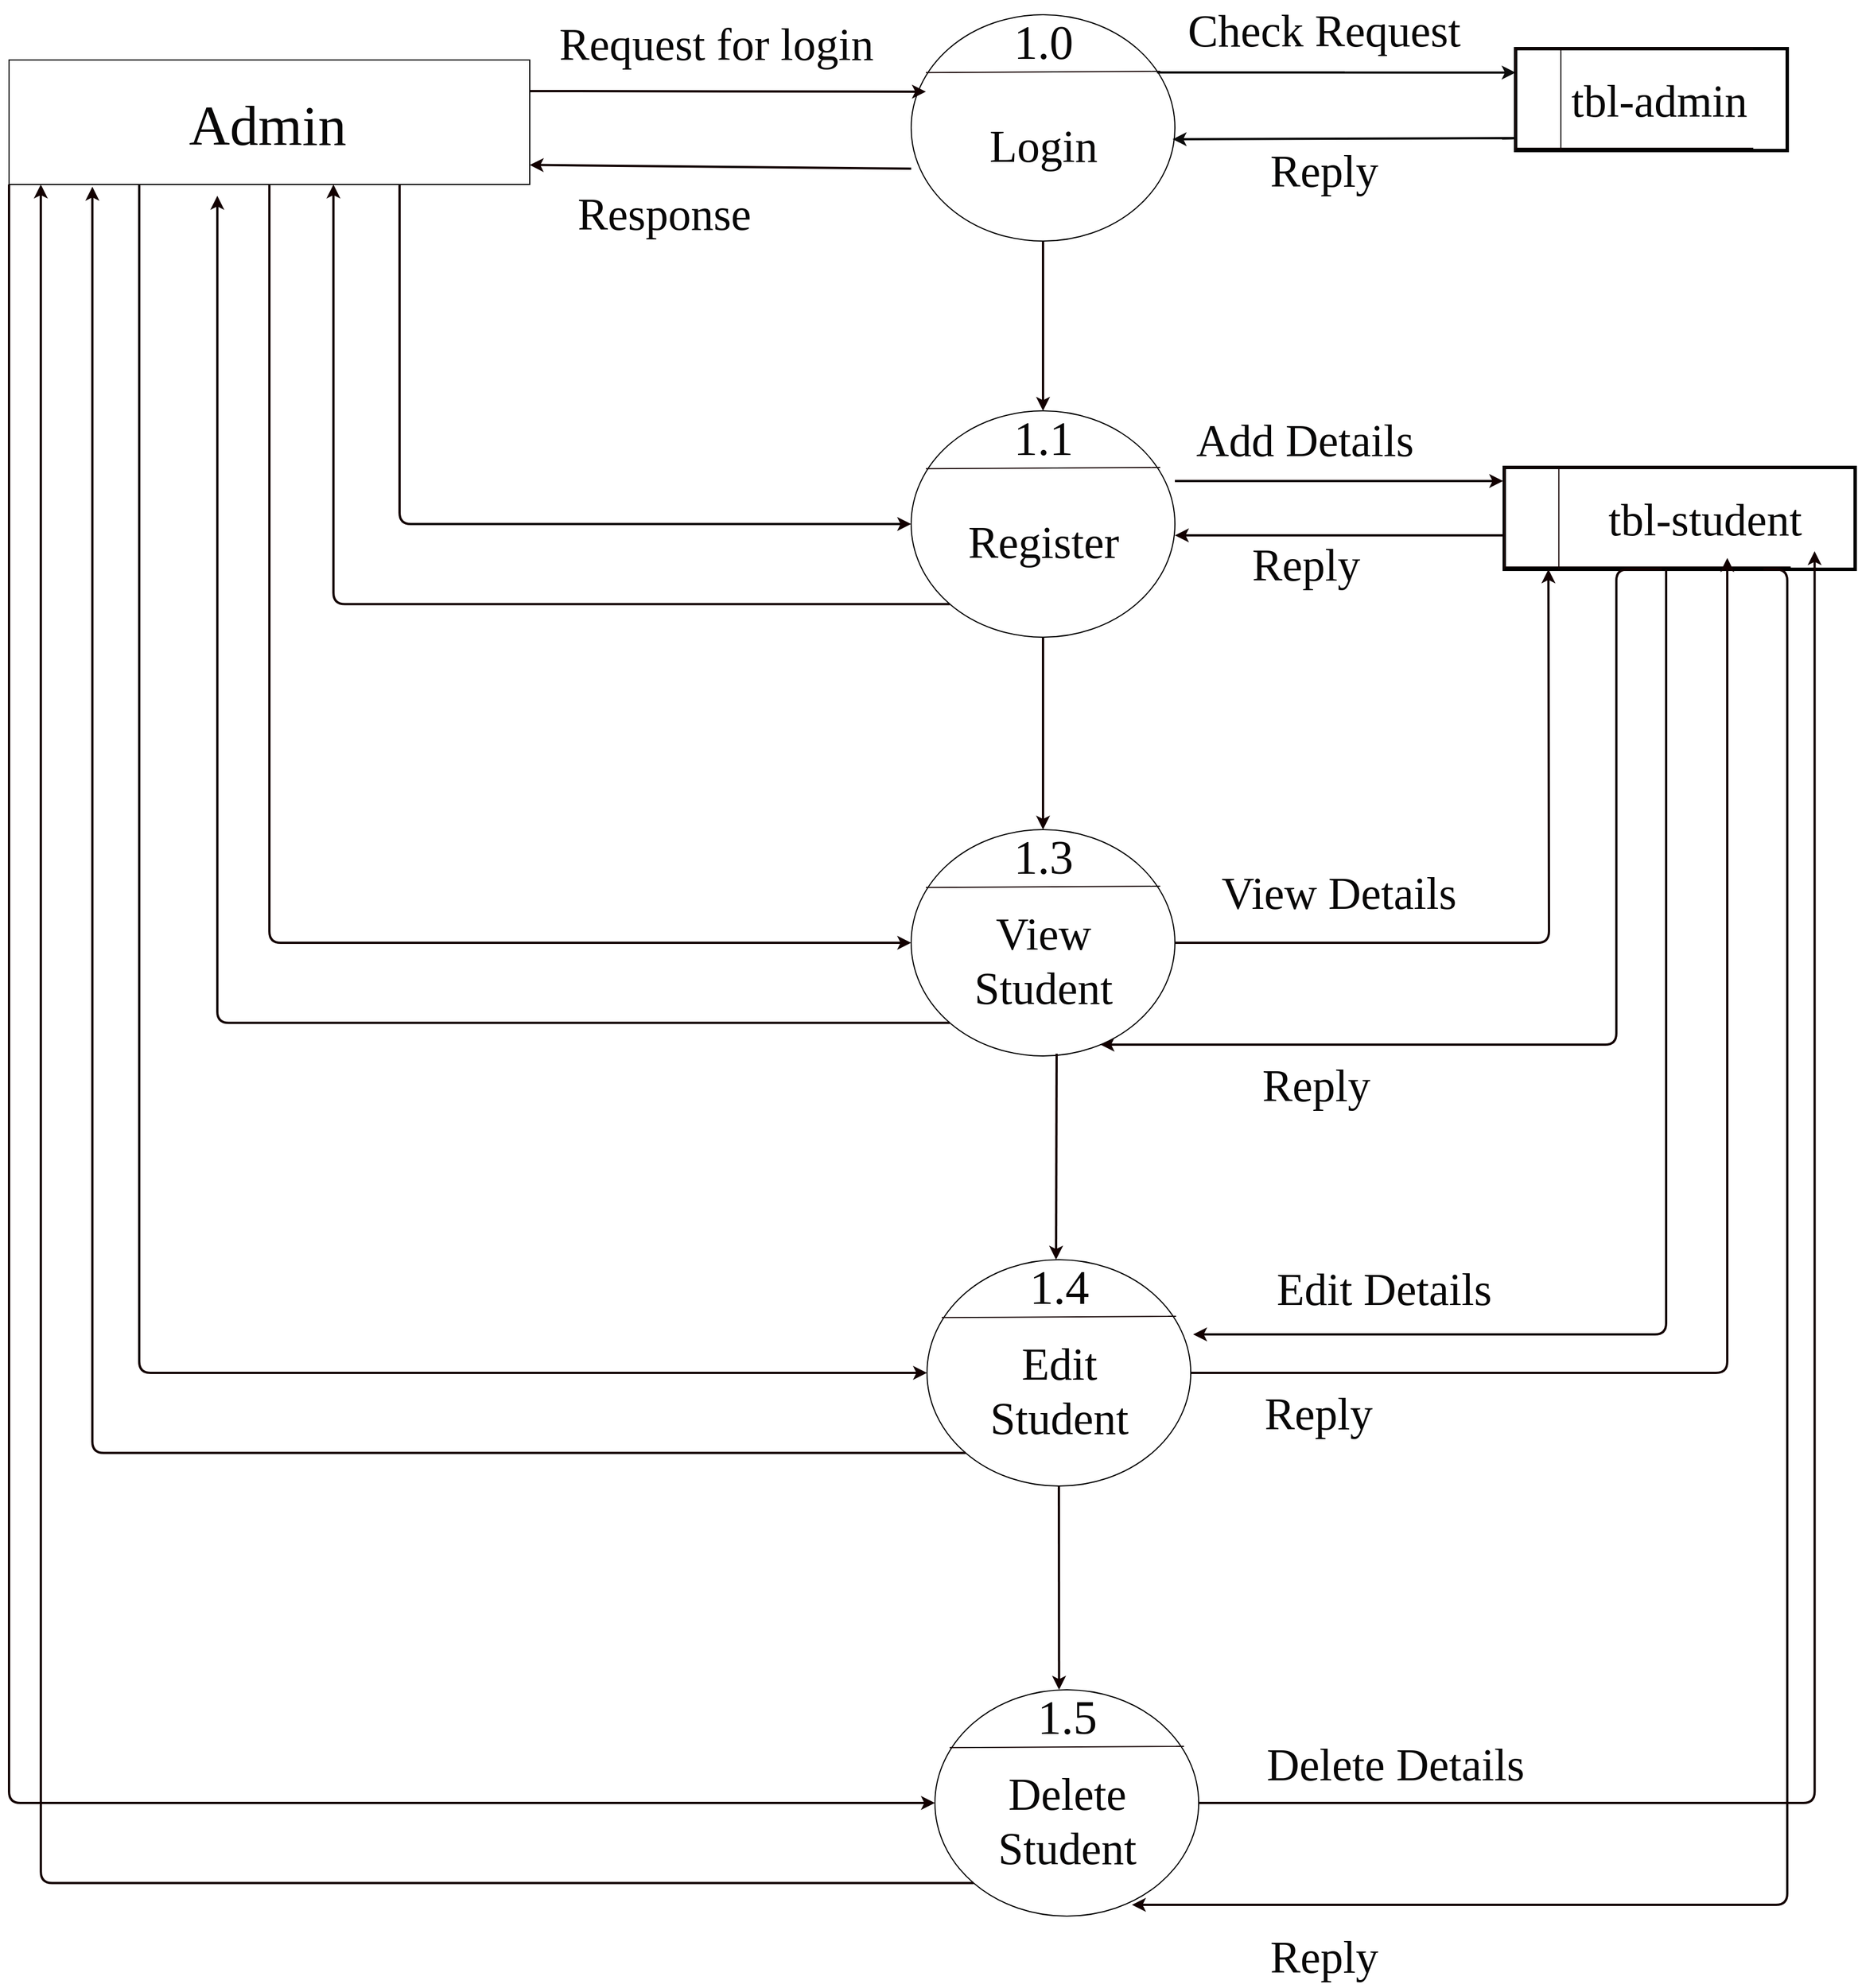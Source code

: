 <mxfile>
    <diagram id="1phqR3J009IpgdhH7zfl" name="Page-1">
        <mxGraphModel dx="1464" dy="-840" grid="1" gridSize="10" guides="1" tooltips="1" connect="1" arrows="1" fold="1" page="1" pageScale="1" pageWidth="827" pageHeight="1169" background="#ffffff" math="0" shadow="0">
            <root>
                <mxCell id="0"/>
                <mxCell id="1" parent="0"/>
                <mxCell id="72" value="&lt;font style=&quot;font-size: 40px;&quot; face=&quot;Times New Roman&quot; color=&quot;#080707&quot;&gt;Request for login&lt;/font&gt;" style="text;strokeColor=none;align=center;fillColor=none;html=1;verticalAlign=middle;whiteSpace=wrap;rounded=0;pointerEvents=0;fontFamily=Helvetica;fontSize=12;fontColor=default;" vertex="1" parent="1">
                    <mxGeometry x="-20" y="1560" width="310" height="52.5" as="geometry"/>
                </mxCell>
                <mxCell id="73" value="&lt;font style=&quot;font-size: 40px;&quot; face=&quot;Times New Roman&quot; color=&quot;#080707&quot;&gt;Response&lt;/font&gt;" style="text;strokeColor=none;align=center;fillColor=none;html=1;verticalAlign=middle;whiteSpace=wrap;rounded=0;pointerEvents=0;fontFamily=Helvetica;fontSize=12;fontColor=default;" vertex="1" parent="1">
                    <mxGeometry x="-66" y="1710" width="310" height="52.5" as="geometry"/>
                </mxCell>
                <mxCell id="74" value="&lt;font style=&quot;font-size: 40px;&quot; face=&quot;Times New Roman&quot; color=&quot;#080707&quot;&gt;Reply&lt;/font&gt;" style="text;strokeColor=none;align=center;fillColor=none;html=1;verticalAlign=middle;whiteSpace=wrap;rounded=0;pointerEvents=0;fontFamily=Helvetica;fontSize=12;fontColor=default;" vertex="1" parent="1">
                    <mxGeometry x="517" y="1672" width="310" height="52.5" as="geometry"/>
                </mxCell>
                <mxCell id="39" value="&lt;font style=&quot;font-size: 40px;&quot; face=&quot;Times New Roman&quot; color=&quot;#080707&quot;&gt;Check Request&lt;/font&gt;" style="text;strokeColor=none;align=center;fillColor=none;html=1;verticalAlign=middle;whiteSpace=wrap;rounded=0;pointerEvents=0;fontFamily=Helvetica;fontSize=12;fontColor=default;" vertex="1" parent="1">
                    <mxGeometry x="517" y="1547.5" width="310" height="52.5" as="geometry"/>
                </mxCell>
                <mxCell id="115" value="" style="group" vertex="1" connectable="0" parent="1">
                    <mxGeometry x="300" y="1560" width="240" height="200" as="geometry"/>
                </mxCell>
                <mxCell id="116" value="" style="ellipse;whiteSpace=wrap;html=1;strokeColor=#000000;fillColor=none;" vertex="1" parent="115">
                    <mxGeometry x="7" width="233" height="200" as="geometry"/>
                </mxCell>
                <mxCell id="117" value="&lt;font style=&quot;font-size: 42px;&quot;&gt;1.0&lt;/font&gt;" style="text;strokeColor=none;align=center;fillColor=none;html=1;verticalAlign=middle;whiteSpace=wrap;rounded=0;pointerEvents=0;fontFamily=Times New Roman;fontSize=40;fontColor=#080707;" vertex="1" parent="115">
                    <mxGeometry x="93.5" y="10" width="60" height="30" as="geometry"/>
                </mxCell>
                <mxCell id="122" style="edgeStyle=none;html=1;exitX=0.057;exitY=0.199;exitDx=0;exitDy=0;entryX=0.914;entryY=0.25;entryDx=0;entryDy=0;strokeColor=#150404;fontFamily=Helvetica;fontSize=12;fontColor=default;endArrow=none;endFill=0;exitPerimeter=0;entryPerimeter=0;" edge="1" parent="115" target="116">
                    <mxGeometry relative="1" as="geometry">
                        <mxPoint x="19.997" y="51.17" as="sourcePoint"/>
                        <mxPoint x="166.13" y="50" as="targetPoint"/>
                        <Array as="points">
                            <mxPoint x="230" y="50"/>
                        </Array>
                    </mxGeometry>
                </mxCell>
                <mxCell id="118" value="&lt;font style=&quot;font-size: 40px;&quot; face=&quot;Times New Roman&quot; color=&quot;#080707&quot;&gt;Login&lt;/font&gt;" style="text;strokeColor=none;align=center;fillColor=none;html=1;verticalAlign=middle;whiteSpace=wrap;rounded=0;pointerEvents=0;fontFamily=Helvetica;fontSize=12;fontColor=default;" vertex="1" parent="115">
                    <mxGeometry x="33.5" y="90" width="180" height="52.5" as="geometry"/>
                </mxCell>
                <mxCell id="129" value="" style="group" vertex="1" connectable="0" parent="1">
                    <mxGeometry x="300" y="1910" width="240" height="200" as="geometry"/>
                </mxCell>
                <mxCell id="130" value="" style="ellipse;whiteSpace=wrap;html=1;strokeColor=#000000;fillColor=none;" vertex="1" parent="129">
                    <mxGeometry x="7" width="233" height="200" as="geometry"/>
                </mxCell>
                <mxCell id="131" value="&lt;font style=&quot;font-size: 42px;&quot;&gt;1.1&lt;/font&gt;" style="text;strokeColor=none;align=center;fillColor=none;html=1;verticalAlign=middle;whiteSpace=wrap;rounded=0;pointerEvents=0;fontFamily=Times New Roman;fontSize=40;fontColor=#080707;" vertex="1" parent="129">
                    <mxGeometry x="93.5" y="10" width="60" height="30" as="geometry"/>
                </mxCell>
                <mxCell id="132" style="edgeStyle=none;html=1;exitX=0.057;exitY=0.199;exitDx=0;exitDy=0;entryX=0.914;entryY=0.25;entryDx=0;entryDy=0;strokeColor=#150404;fontFamily=Helvetica;fontSize=12;fontColor=default;endArrow=none;endFill=0;exitPerimeter=0;entryPerimeter=0;" edge="1" parent="129" target="130">
                    <mxGeometry relative="1" as="geometry">
                        <mxPoint x="19.997" y="51.17" as="sourcePoint"/>
                        <mxPoint x="166.13" y="50" as="targetPoint"/>
                        <Array as="points">
                            <mxPoint x="230" y="50"/>
                        </Array>
                    </mxGeometry>
                </mxCell>
                <mxCell id="134" value="&lt;font style=&quot;font-size: 40px;&quot; face=&quot;Times New Roman&quot; color=&quot;#080707&quot;&gt;Register&lt;/font&gt;" style="text;strokeColor=none;align=center;fillColor=none;html=1;verticalAlign=middle;whiteSpace=wrap;rounded=0;pointerEvents=0;fontFamily=Helvetica;fontSize=12;fontColor=default;" vertex="1" parent="129">
                    <mxGeometry x="33.5" y="90" width="180" height="52.5" as="geometry"/>
                </mxCell>
                <mxCell id="135" value="" style="group" vertex="1" connectable="0" parent="1">
                    <mxGeometry x="300" y="2280" width="240" height="200" as="geometry"/>
                </mxCell>
                <mxCell id="136" value="" style="ellipse;whiteSpace=wrap;html=1;strokeColor=#000000;fillColor=none;" vertex="1" parent="135">
                    <mxGeometry x="7" width="233" height="200" as="geometry"/>
                </mxCell>
                <mxCell id="137" value="&lt;font style=&quot;font-size: 42px;&quot;&gt;1.3&lt;/font&gt;" style="text;strokeColor=none;align=center;fillColor=none;html=1;verticalAlign=middle;whiteSpace=wrap;rounded=0;pointerEvents=0;fontFamily=Times New Roman;fontSize=40;fontColor=#080707;" vertex="1" parent="135">
                    <mxGeometry x="93.5" y="10" width="60" height="30" as="geometry"/>
                </mxCell>
                <mxCell id="138" style="edgeStyle=none;html=1;exitX=0.057;exitY=0.199;exitDx=0;exitDy=0;entryX=0.914;entryY=0.25;entryDx=0;entryDy=0;strokeColor=#150404;fontFamily=Helvetica;fontSize=12;fontColor=default;endArrow=none;endFill=0;exitPerimeter=0;entryPerimeter=0;" edge="1" parent="135" target="136">
                    <mxGeometry relative="1" as="geometry">
                        <mxPoint x="19.997" y="51.17" as="sourcePoint"/>
                        <mxPoint x="166.13" y="50" as="targetPoint"/>
                        <Array as="points">
                            <mxPoint x="230" y="50"/>
                        </Array>
                    </mxGeometry>
                </mxCell>
                <mxCell id="140" value="&lt;font style=&quot;font-size: 40px;&quot; face=&quot;Times New Roman&quot; color=&quot;#080707&quot;&gt;View Student&lt;/font&gt;" style="text;strokeColor=none;align=center;fillColor=none;html=1;verticalAlign=middle;whiteSpace=wrap;rounded=0;pointerEvents=0;fontFamily=Helvetica;fontSize=12;fontColor=default;" vertex="1" parent="135">
                    <mxGeometry x="33.5" y="90" width="180" height="52.5" as="geometry"/>
                </mxCell>
                <mxCell id="141" value="" style="group" vertex="1" connectable="0" parent="1">
                    <mxGeometry x="314" y="2660" width="240" height="200" as="geometry"/>
                </mxCell>
                <mxCell id="142" value="" style="ellipse;whiteSpace=wrap;html=1;strokeColor=#000000;fillColor=none;" vertex="1" parent="141">
                    <mxGeometry x="7" width="233" height="200" as="geometry"/>
                </mxCell>
                <mxCell id="143" value="&lt;font style=&quot;font-size: 42px;&quot;&gt;1.4&lt;/font&gt;" style="text;strokeColor=none;align=center;fillColor=none;html=1;verticalAlign=middle;whiteSpace=wrap;rounded=0;pointerEvents=0;fontFamily=Times New Roman;fontSize=40;fontColor=#080707;" vertex="1" parent="141">
                    <mxGeometry x="93.5" y="10" width="60" height="30" as="geometry"/>
                </mxCell>
                <mxCell id="144" style="edgeStyle=none;html=1;exitX=0.057;exitY=0.199;exitDx=0;exitDy=0;entryX=0.914;entryY=0.25;entryDx=0;entryDy=0;strokeColor=#150404;fontFamily=Helvetica;fontSize=12;fontColor=default;endArrow=none;endFill=0;exitPerimeter=0;entryPerimeter=0;" edge="1" parent="141" target="142">
                    <mxGeometry relative="1" as="geometry">
                        <mxPoint x="19.997" y="51.17" as="sourcePoint"/>
                        <mxPoint x="166.13" y="50" as="targetPoint"/>
                        <Array as="points">
                            <mxPoint x="230" y="50"/>
                        </Array>
                    </mxGeometry>
                </mxCell>
                <mxCell id="146" value="&lt;font style=&quot;font-size: 40px;&quot; face=&quot;Times New Roman&quot; color=&quot;#080707&quot;&gt;Edit Student&lt;/font&gt;" style="text;strokeColor=none;align=center;fillColor=none;html=1;verticalAlign=middle;whiteSpace=wrap;rounded=0;pointerEvents=0;fontFamily=Helvetica;fontSize=12;fontColor=default;" vertex="1" parent="141">
                    <mxGeometry x="33.5" y="90" width="180" height="52.5" as="geometry"/>
                </mxCell>
                <mxCell id="147" value="" style="group" vertex="1" connectable="0" parent="1">
                    <mxGeometry x="321" y="3040" width="240" height="200" as="geometry"/>
                </mxCell>
                <mxCell id="148" value="" style="ellipse;whiteSpace=wrap;html=1;strokeColor=#000000;fillColor=none;" vertex="1" parent="147">
                    <mxGeometry x="7" width="233" height="200" as="geometry"/>
                </mxCell>
                <mxCell id="149" value="&lt;font style=&quot;font-size: 42px;&quot;&gt;1.5&lt;/font&gt;" style="text;strokeColor=none;align=center;fillColor=none;html=1;verticalAlign=middle;whiteSpace=wrap;rounded=0;pointerEvents=0;fontFamily=Times New Roman;fontSize=40;fontColor=#080707;" vertex="1" parent="147">
                    <mxGeometry x="93.5" y="10" width="60" height="30" as="geometry"/>
                </mxCell>
                <mxCell id="150" style="edgeStyle=none;html=1;exitX=0.057;exitY=0.199;exitDx=0;exitDy=0;entryX=0.914;entryY=0.25;entryDx=0;entryDy=0;strokeColor=#150404;fontFamily=Helvetica;fontSize=12;fontColor=default;endArrow=none;endFill=0;exitPerimeter=0;entryPerimeter=0;" edge="1" parent="147" target="148">
                    <mxGeometry relative="1" as="geometry">
                        <mxPoint x="19.997" y="51.17" as="sourcePoint"/>
                        <mxPoint x="166.13" y="50" as="targetPoint"/>
                        <Array as="points">
                            <mxPoint x="230" y="50"/>
                        </Array>
                    </mxGeometry>
                </mxCell>
                <mxCell id="152" value="&lt;font style=&quot;font-size: 40px;&quot; face=&quot;Times New Roman&quot; color=&quot;#080707&quot;&gt;Delete Student&lt;/font&gt;" style="text;strokeColor=none;align=center;fillColor=none;html=1;verticalAlign=middle;whiteSpace=wrap;rounded=0;pointerEvents=0;fontFamily=Helvetica;fontSize=12;fontColor=default;" vertex="1" parent="147">
                    <mxGeometry x="33.5" y="90" width="180" height="52.5" as="geometry"/>
                </mxCell>
                <mxCell id="161" value="" style="group" vertex="1" connectable="0" parent="1">
                    <mxGeometry x="-490" y="1600" width="460" height="110" as="geometry"/>
                </mxCell>
                <mxCell id="159" value="&lt;font style=&quot;font-size: 50px;&quot; face=&quot;Times New Roman&quot; color=&quot;#080707&quot;&gt;Admin&lt;/font&gt;" style="text;strokeColor=none;align=center;fillColor=none;html=1;verticalAlign=middle;whiteSpace=wrap;rounded=0;pointerEvents=0;fontFamily=Helvetica;fontSize=12;fontColor=default;" vertex="1" parent="161">
                    <mxGeometry x="97.257" y="28.75" width="262.857" height="56.25" as="geometry"/>
                </mxCell>
                <mxCell id="160" value="" style="whiteSpace=wrap;html=1;fillColor=none;strokeColor=#000000;strokeWidth=1;" vertex="1" parent="161">
                    <mxGeometry width="460" height="110" as="geometry"/>
                </mxCell>
                <mxCell id="162" style="edgeStyle=none;html=1;exitX=1;exitY=0.25;exitDx=0;exitDy=0;fontSize=50;strokeColor=#130101;strokeWidth=2;" edge="1" parent="1" source="160">
                    <mxGeometry relative="1" as="geometry">
                        <mxPoint x="320" y="1628" as="targetPoint"/>
                    </mxGeometry>
                </mxCell>
                <mxCell id="163" style="edgeStyle=none;html=1;exitX=0;exitY=0.5;exitDx=0;exitDy=0;strokeColor=#130101;strokeWidth=2;fontSize=50;" edge="1" parent="1">
                    <mxGeometry relative="1" as="geometry">
                        <mxPoint x="307" y="1696" as="sourcePoint"/>
                        <mxPoint x="-30" y="1692.709" as="targetPoint"/>
                    </mxGeometry>
                </mxCell>
                <mxCell id="164" value="" style="group;fillColor=none;strokeColor=none;" vertex="1" connectable="0" parent="1">
                    <mxGeometry x="690" y="1590" width="391" height="90" as="geometry"/>
                </mxCell>
                <mxCell id="165" value="" style="group;strokeWidth=3;strokeColor=default;fillColor=none;" vertex="1" connectable="0" parent="164">
                    <mxGeometry x="151" width="240" height="90" as="geometry"/>
                </mxCell>
                <mxCell id="166" value="" style="edgeStyle=none;orthogonalLoop=1;jettySize=auto;html=1;fontFamily=Helvetica;fontSize=12;fontColor=default;strokeColor=#150404;endArrow=none;endFill=0;" edge="1" parent="165">
                    <mxGeometry width="80" relative="1" as="geometry">
                        <mxPoint as="sourcePoint"/>
                        <mxPoint x="210.0" as="targetPoint"/>
                        <Array as="points"/>
                    </mxGeometry>
                </mxCell>
                <mxCell id="167" value="" style="edgeStyle=none;orthogonalLoop=1;jettySize=auto;html=1;fontFamily=Helvetica;fontSize=12;fontColor=default;strokeColor=#150404;endArrow=none;endFill=0;" edge="1" parent="165">
                    <mxGeometry width="80" relative="1" as="geometry">
                        <mxPoint y="88.02" as="sourcePoint"/>
                        <mxPoint x="210.0" y="88.02" as="targetPoint"/>
                        <Array as="points"/>
                    </mxGeometry>
                </mxCell>
                <mxCell id="168" value="" style="edgeStyle=none;orthogonalLoop=1;jettySize=auto;html=1;fontFamily=Helvetica;fontSize=12;fontColor=default;strokeColor=#150404;endArrow=none;endFill=0;" edge="1" parent="165">
                    <mxGeometry width="80" relative="1" as="geometry">
                        <mxPoint as="sourcePoint"/>
                        <mxPoint y="90" as="targetPoint"/>
                        <Array as="points"/>
                    </mxGeometry>
                </mxCell>
                <mxCell id="169" value="" style="edgeStyle=none;orthogonalLoop=1;jettySize=auto;html=1;strokeColor=#150404;fontFamily=Helvetica;fontSize=12;fontColor=default;endArrow=none;endFill=0;" edge="1" parent="165">
                    <mxGeometry width="80" relative="1" as="geometry">
                        <mxPoint x="40" as="sourcePoint"/>
                        <mxPoint x="40" y="90" as="targetPoint"/>
                        <Array as="points"/>
                    </mxGeometry>
                </mxCell>
                <mxCell id="170" value="&lt;font style=&quot;font-size: 40px;&quot; face=&quot;Times New Roman&quot; color=&quot;#080707&quot;&gt;tbl-admin&lt;/font&gt;" style="text;strokeColor=none;align=center;fillColor=none;html=1;verticalAlign=middle;whiteSpace=wrap;rounded=0;pointerEvents=0;fontFamily=Helvetica;fontSize=12;fontColor=default;" vertex="1" parent="165">
                    <mxGeometry x="37" y="20" width="180" height="52.5" as="geometry"/>
                </mxCell>
                <mxCell id="171" style="edgeStyle=none;html=1;exitX=1;exitY=0.5;exitDx=0;exitDy=0;strokeColor=#0d0d0d;strokeWidth=2;fontFamily=Times New Roman;fontSize=26;fontColor=#080707;startArrow=none;startFill=0;endArrow=classic;endFill=1;" edge="1" parent="164">
                    <mxGeometry relative="1" as="geometry">
                        <mxPoint x="151" y="21.105" as="targetPoint"/>
                        <mxPoint y="21" as="sourcePoint"/>
                        <Array as="points">
                            <mxPoint x="-170" y="21"/>
                        </Array>
                    </mxGeometry>
                </mxCell>
                <mxCell id="172" style="edgeStyle=none;html=1;exitX=0;exitY=0.75;exitDx=0;exitDy=0;entryX=1;entryY=0.5;entryDx=0;entryDy=0;strokeColor=#0d0d0d;strokeWidth=2;fontFamily=Times New Roman;fontSize=26;fontColor=#080707;startArrow=none;startFill=0;endArrow=classic;endFill=1;" edge="1" parent="164">
                    <mxGeometry relative="1" as="geometry">
                        <mxPoint x="139.04" y="79.375" as="sourcePoint"/>
                        <mxPoint x="-152" y="80" as="targetPoint"/>
                        <Array as="points">
                            <mxPoint x="155.04" y="79"/>
                        </Array>
                    </mxGeometry>
                </mxCell>
                <mxCell id="174" style="edgeStyle=none;html=1;exitX=0.5;exitY=1;exitDx=0;exitDy=0;entryX=0.5;entryY=0;entryDx=0;entryDy=0;strokeColor=#130101;strokeWidth=2;fontSize=50;" edge="1" parent="1" source="116" target="130">
                    <mxGeometry relative="1" as="geometry"/>
                </mxCell>
                <mxCell id="175" style="edgeStyle=none;html=1;exitX=0.5;exitY=1;exitDx=0;exitDy=0;entryX=0.5;entryY=0;entryDx=0;entryDy=0;strokeColor=#130101;strokeWidth=2;fontSize=50;" edge="1" parent="1" source="130" target="136">
                    <mxGeometry relative="1" as="geometry"/>
                </mxCell>
                <mxCell id="178" style="edgeStyle=none;html=1;exitX=0.5;exitY=1;exitDx=0;exitDy=0;strokeColor=#130101;strokeWidth=2;fontSize=50;" edge="1" parent="1">
                    <mxGeometry relative="1" as="geometry">
                        <mxPoint x="435.5" y="2478" as="sourcePoint"/>
                        <mxPoint x="435" y="2660" as="targetPoint"/>
                    </mxGeometry>
                </mxCell>
                <mxCell id="179" style="edgeStyle=none;html=1;exitX=0.5;exitY=1;exitDx=0;exitDy=0;strokeColor=#130101;strokeWidth=2;fontSize=50;" edge="1" parent="1" source="142">
                    <mxGeometry relative="1" as="geometry">
                        <mxPoint x="437.667" y="3040" as="targetPoint"/>
                    </mxGeometry>
                </mxCell>
                <mxCell id="181" style="edgeStyle=orthogonalEdgeStyle;html=1;exitX=0.75;exitY=1;exitDx=0;exitDy=0;entryX=0;entryY=0.5;entryDx=0;entryDy=0;strokeColor=#130101;strokeWidth=2;fontSize=50;" edge="1" parent="1" source="160" target="130">
                    <mxGeometry relative="1" as="geometry"/>
                </mxCell>
                <mxCell id="182" style="edgeStyle=orthogonalEdgeStyle;html=1;exitX=0;exitY=1;exitDx=0;exitDy=0;entryX=0.623;entryY=1;entryDx=0;entryDy=0;entryPerimeter=0;strokeColor=#130101;strokeWidth=2;fontSize=50;" edge="1" parent="1" source="130" target="160">
                    <mxGeometry relative="1" as="geometry"/>
                </mxCell>
                <mxCell id="183" style="edgeStyle=orthogonalEdgeStyle;html=1;exitX=0.5;exitY=1;exitDx=0;exitDy=0;entryX=0;entryY=0.5;entryDx=0;entryDy=0;strokeColor=#130101;strokeWidth=2;fontSize=50;" edge="1" parent="1" source="160" target="136">
                    <mxGeometry relative="1" as="geometry"/>
                </mxCell>
                <mxCell id="184" style="edgeStyle=orthogonalEdgeStyle;html=1;exitX=0;exitY=1;exitDx=0;exitDy=0;entryX=0.4;entryY=1.091;entryDx=0;entryDy=0;entryPerimeter=0;strokeColor=#130101;strokeWidth=2;fontSize=50;" edge="1" parent="1" source="136" target="160">
                    <mxGeometry relative="1" as="geometry"/>
                </mxCell>
                <mxCell id="185" style="edgeStyle=orthogonalEdgeStyle;html=1;exitX=0.25;exitY=1;exitDx=0;exitDy=0;entryX=0;entryY=0.5;entryDx=0;entryDy=0;strokeColor=#130101;strokeWidth=2;fontSize=50;" edge="1" parent="1" source="160" target="142">
                    <mxGeometry relative="1" as="geometry"/>
                </mxCell>
                <mxCell id="186" style="edgeStyle=orthogonalEdgeStyle;html=1;exitX=0;exitY=1;exitDx=0;exitDy=0;entryX=0.16;entryY=1.018;entryDx=0;entryDy=0;entryPerimeter=0;strokeColor=#130101;strokeWidth=2;fontSize=50;" edge="1" parent="1" source="142" target="160">
                    <mxGeometry relative="1" as="geometry"/>
                </mxCell>
                <mxCell id="189" style="edgeStyle=orthogonalEdgeStyle;html=1;exitX=0;exitY=1;exitDx=0;exitDy=0;entryX=0;entryY=0.5;entryDx=0;entryDy=0;strokeColor=#130101;strokeWidth=2;fontSize=50;" edge="1" parent="1" source="160" target="148">
                    <mxGeometry relative="1" as="geometry"/>
                </mxCell>
                <mxCell id="190" style="edgeStyle=orthogonalEdgeStyle;html=1;exitX=0;exitY=1;exitDx=0;exitDy=0;entryX=0.061;entryY=1;entryDx=0;entryDy=0;entryPerimeter=0;strokeColor=#130101;strokeWidth=2;fontSize=50;" edge="1" parent="1" source="148" target="160">
                    <mxGeometry relative="1" as="geometry"/>
                </mxCell>
                <mxCell id="193" value="" style="group" vertex="1" connectable="0" parent="1">
                    <mxGeometry x="651" y="1960" width="490" height="112.5" as="geometry"/>
                </mxCell>
                <mxCell id="194" value="" style="group;strokeWidth=3;strokeColor=default;fillColor=none;" vertex="1" connectable="0" parent="193">
                    <mxGeometry x="180" width="310" height="90" as="geometry"/>
                </mxCell>
                <mxCell id="195" value="" style="edgeStyle=none;orthogonalLoop=1;jettySize=auto;html=1;fontFamily=Helvetica;fontSize=12;fontColor=default;strokeColor=#150404;endArrow=none;endFill=0;" edge="1" parent="194">
                    <mxGeometry width="80" relative="1" as="geometry">
                        <mxPoint as="sourcePoint"/>
                        <mxPoint x="253.074" as="targetPoint"/>
                        <Array as="points"/>
                    </mxGeometry>
                </mxCell>
                <mxCell id="196" value="" style="edgeStyle=none;orthogonalLoop=1;jettySize=auto;html=1;fontFamily=Helvetica;fontSize=12;fontColor=default;strokeColor=#150404;endArrow=none;endFill=0;" edge="1" parent="194">
                    <mxGeometry width="80" relative="1" as="geometry">
                        <mxPoint y="88.02" as="sourcePoint"/>
                        <mxPoint x="253.074" y="88.02" as="targetPoint"/>
                        <Array as="points"/>
                    </mxGeometry>
                </mxCell>
                <mxCell id="197" value="" style="edgeStyle=none;orthogonalLoop=1;jettySize=auto;html=1;fontFamily=Helvetica;fontSize=12;fontColor=default;strokeColor=#150404;endArrow=none;endFill=0;" edge="1" parent="194">
                    <mxGeometry width="80" relative="1" as="geometry">
                        <mxPoint as="sourcePoint"/>
                        <mxPoint y="90" as="targetPoint"/>
                        <Array as="points"/>
                    </mxGeometry>
                </mxCell>
                <mxCell id="198" value="" style="edgeStyle=none;orthogonalLoop=1;jettySize=auto;html=1;strokeColor=#150404;fontFamily=Helvetica;fontSize=12;fontColor=default;endArrow=none;endFill=0;" edge="1" parent="194">
                    <mxGeometry width="80" relative="1" as="geometry">
                        <mxPoint x="48.205" as="sourcePoint"/>
                        <mxPoint x="48.205" y="90" as="targetPoint"/>
                        <Array as="points"/>
                    </mxGeometry>
                </mxCell>
                <mxCell id="199" value="&lt;font style=&quot;font-size: 40px;&quot; face=&quot;Times New Roman&quot; color=&quot;#080707&quot;&gt;tbl-student&lt;/font&gt;" style="text;strokeColor=none;align=center;fillColor=none;html=1;verticalAlign=middle;whiteSpace=wrap;rounded=0;pointerEvents=0;fontFamily=Helvetica;fontSize=12;fontColor=default;" vertex="1" parent="194">
                    <mxGeometry x="44.59" y="20" width="265.41" height="52.5" as="geometry"/>
                </mxCell>
                <mxCell id="75" value="&lt;font style=&quot;font-size: 40px;&quot; face=&quot;Times New Roman&quot; color=&quot;#080707&quot;&gt;Reply&lt;/font&gt;" style="text;strokeColor=none;align=center;fillColor=none;html=1;verticalAlign=middle;whiteSpace=wrap;rounded=0;pointerEvents=0;fontFamily=Helvetica;fontSize=12;fontColor=default;" vertex="1" parent="193">
                    <mxGeometry x="-150" y="60" width="310" height="52.5" as="geometry"/>
                </mxCell>
                <mxCell id="202" value="&lt;font style=&quot;font-size: 40px;&quot; face=&quot;Times New Roman&quot; color=&quot;#080707&quot;&gt;Add Details&lt;/font&gt;" style="text;strokeColor=none;align=center;fillColor=none;html=1;verticalAlign=middle;whiteSpace=wrap;rounded=0;pointerEvents=0;fontFamily=Helvetica;fontSize=12;fontColor=default;" vertex="1" parent="1">
                    <mxGeometry x="500" y="1910" width="310" height="52.5" as="geometry"/>
                </mxCell>
                <mxCell id="205" style="edgeStyle=orthogonalEdgeStyle;html=1;exitX=1;exitY=0.5;exitDx=0;exitDy=0;strokeColor=#130101;strokeWidth=2;fontSize=50;" edge="1" parent="1">
                    <mxGeometry relative="1" as="geometry">
                        <mxPoint x="830.0" y="1972" as="targetPoint"/>
                        <mxPoint x="540.0" y="1972" as="sourcePoint"/>
                    </mxGeometry>
                </mxCell>
                <mxCell id="206" style="edgeStyle=orthogonalEdgeStyle;html=1;strokeColor=#130101;strokeWidth=2;fontSize=50;" edge="1" parent="1">
                    <mxGeometry relative="1" as="geometry">
                        <mxPoint x="540" y="2020" as="targetPoint"/>
                        <mxPoint x="830" y="2020" as="sourcePoint"/>
                    </mxGeometry>
                </mxCell>
                <mxCell id="207" style="edgeStyle=orthogonalEdgeStyle;html=1;exitX=1;exitY=0.5;exitDx=0;exitDy=0;strokeColor=#130101;strokeWidth=2;fontSize=50;" edge="1" parent="1" source="136">
                    <mxGeometry relative="1" as="geometry">
                        <mxPoint x="870.0" y="2050" as="targetPoint"/>
                    </mxGeometry>
                </mxCell>
                <mxCell id="211" style="edgeStyle=orthogonalEdgeStyle;html=1;strokeColor=#130101;strokeWidth=2;fontSize=50;" edge="1" parent="1" target="136">
                    <mxGeometry relative="1" as="geometry">
                        <mxPoint x="530" y="2480" as="targetPoint"/>
                        <mxPoint x="970" y="2050" as="sourcePoint"/>
                        <Array as="points">
                            <mxPoint x="930" y="2050"/>
                            <mxPoint x="930" y="2470"/>
                        </Array>
                    </mxGeometry>
                </mxCell>
                <mxCell id="212" style="edgeStyle=orthogonalEdgeStyle;html=1;exitX=1;exitY=0.5;exitDx=0;exitDy=0;strokeColor=#130101;strokeWidth=2;fontSize=50;" edge="1" parent="1" source="142">
                    <mxGeometry relative="1" as="geometry">
                        <mxPoint x="1028" y="2040" as="targetPoint"/>
                        <Array as="points">
                            <mxPoint x="1028" y="2760"/>
                        </Array>
                    </mxGeometry>
                </mxCell>
                <mxCell id="213" style="edgeStyle=orthogonalEdgeStyle;html=1;entryX=1.009;entryY=0.33;entryDx=0;entryDy=0;entryPerimeter=0;strokeColor=#130101;strokeWidth=2;fontSize=50;" edge="1" parent="1" target="142">
                    <mxGeometry relative="1" as="geometry">
                        <mxPoint x="974" y="2050" as="sourcePoint"/>
                        <Array as="points">
                            <mxPoint x="974" y="2726"/>
                        </Array>
                    </mxGeometry>
                </mxCell>
                <mxCell id="214" style="edgeStyle=orthogonalEdgeStyle;html=1;exitX=1;exitY=0.5;exitDx=0;exitDy=0;entryX=0.865;entryY=1.029;entryDx=0;entryDy=0;entryPerimeter=0;strokeColor=#130101;strokeWidth=2;fontSize=50;" edge="1" parent="1" source="148" target="199">
                    <mxGeometry relative="1" as="geometry"/>
                </mxCell>
                <mxCell id="215" style="edgeStyle=orthogonalEdgeStyle;html=1;entryX=0.747;entryY=0.95;entryDx=0;entryDy=0;entryPerimeter=0;strokeColor=#130101;strokeWidth=2;fontSize=50;" edge="1" parent="1" target="148">
                    <mxGeometry relative="1" as="geometry">
                        <mxPoint x="1060" y="2050" as="sourcePoint"/>
                        <Array as="points">
                            <mxPoint x="1081" y="3230"/>
                        </Array>
                    </mxGeometry>
                </mxCell>
                <mxCell id="218" value="&lt;font style=&quot;font-size: 40px;&quot; face=&quot;Times New Roman&quot; color=&quot;#080707&quot;&gt;Reply&lt;/font&gt;" style="text;strokeColor=none;align=center;fillColor=none;html=1;verticalAlign=middle;whiteSpace=wrap;rounded=0;pointerEvents=0;fontFamily=Helvetica;fontSize=12;fontColor=default;" vertex="1" parent="1">
                    <mxGeometry x="510" y="2480" width="310" height="52.5" as="geometry"/>
                </mxCell>
                <mxCell id="219" value="&lt;font style=&quot;font-size: 40px;&quot; face=&quot;Times New Roman&quot; color=&quot;#080707&quot;&gt;Reply&lt;/font&gt;" style="text;strokeColor=none;align=center;fillColor=none;html=1;verticalAlign=middle;whiteSpace=wrap;rounded=0;pointerEvents=0;fontFamily=Helvetica;fontSize=12;fontColor=default;" vertex="1" parent="1">
                    <mxGeometry x="512" y="2770" width="310" height="52.5" as="geometry"/>
                </mxCell>
                <mxCell id="220" value="&lt;font style=&quot;font-size: 40px;&quot; face=&quot;Times New Roman&quot; color=&quot;#080707&quot;&gt;Reply&lt;/font&gt;" style="text;strokeColor=none;align=center;fillColor=none;html=1;verticalAlign=middle;whiteSpace=wrap;rounded=0;pointerEvents=0;fontFamily=Helvetica;fontSize=12;fontColor=default;" vertex="1" parent="1">
                    <mxGeometry x="517" y="3250" width="310" height="52.5" as="geometry"/>
                </mxCell>
                <mxCell id="221" value="&lt;font style=&quot;font-size: 40px;&quot; face=&quot;Times New Roman&quot; color=&quot;#080707&quot;&gt;View Details&lt;/font&gt;" style="text;strokeColor=none;align=center;fillColor=none;html=1;verticalAlign=middle;whiteSpace=wrap;rounded=0;pointerEvents=0;fontFamily=Helvetica;fontSize=12;fontColor=default;" vertex="1" parent="1">
                    <mxGeometry x="530" y="2310" width="310" height="52.5" as="geometry"/>
                </mxCell>
                <mxCell id="222" value="&lt;font style=&quot;font-size: 40px;&quot; face=&quot;Times New Roman&quot; color=&quot;#080707&quot;&gt;Edit Details&lt;/font&gt;" style="text;strokeColor=none;align=center;fillColor=none;html=1;verticalAlign=middle;whiteSpace=wrap;rounded=0;pointerEvents=0;fontFamily=Helvetica;fontSize=12;fontColor=default;" vertex="1" parent="1">
                    <mxGeometry x="570" y="2660" width="310" height="52.5" as="geometry"/>
                </mxCell>
                <mxCell id="223" value="&lt;font style=&quot;font-size: 40px;&quot; face=&quot;Times New Roman&quot; color=&quot;#080707&quot;&gt;Delete Details&lt;/font&gt;" style="text;strokeColor=none;align=center;fillColor=none;html=1;verticalAlign=middle;whiteSpace=wrap;rounded=0;pointerEvents=0;fontFamily=Helvetica;fontSize=12;fontColor=default;" vertex="1" parent="1">
                    <mxGeometry x="580" y="3080" width="310" height="52.5" as="geometry"/>
                </mxCell>
            </root>
        </mxGraphModel>
    </diagram>
</mxfile>
